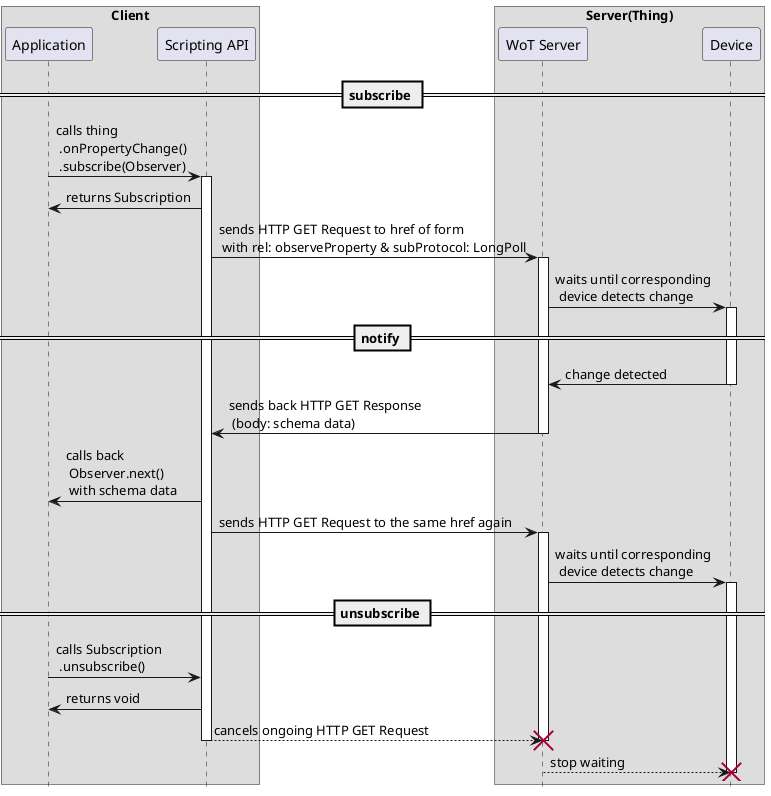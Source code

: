 @startuml
hide footbox

box "Client"
participant "Application" as AP
participant "Scripting API" as SA
end box

box "Server(Thing)"
participant "WoT Server" as WS
participant "Device" as DC
end box

== subscribe ==

AP  -> SA: calls thing \n .onPropertyChange() \n .subscribe(Observer)
activate SA
SA  -> AP: returns Subscription
SA  -> WS: sends HTTP GET Request to href of form \n with rel: observeProperty & subProtocol: LongPoll
activate WS
WS  -> DC: waits until corresponding \n device detects change
activate DC

== notify ==

DC  -> WS: change detected
deactivate DC
WS  -> SA: sends back HTTP GET Response \n (body: schema data)
deactivate WS
SA  -> AP: calls back \n Observer.next() \n with schema data
SA  -> WS: sends HTTP GET Request to the same href again
activate WS
WS  -> DC: waits until corresponding \n device detects change
activate DC

== unsubscribe ==

AP  -> SA: calls Subscription \n .unsubscribe()
SA  -> AP: returns void
SA --> WS: cancels ongoing HTTP GET Request
deactivate SA
destroy WS
WS --> DC: stop waiting
destroy DC
@enduml
